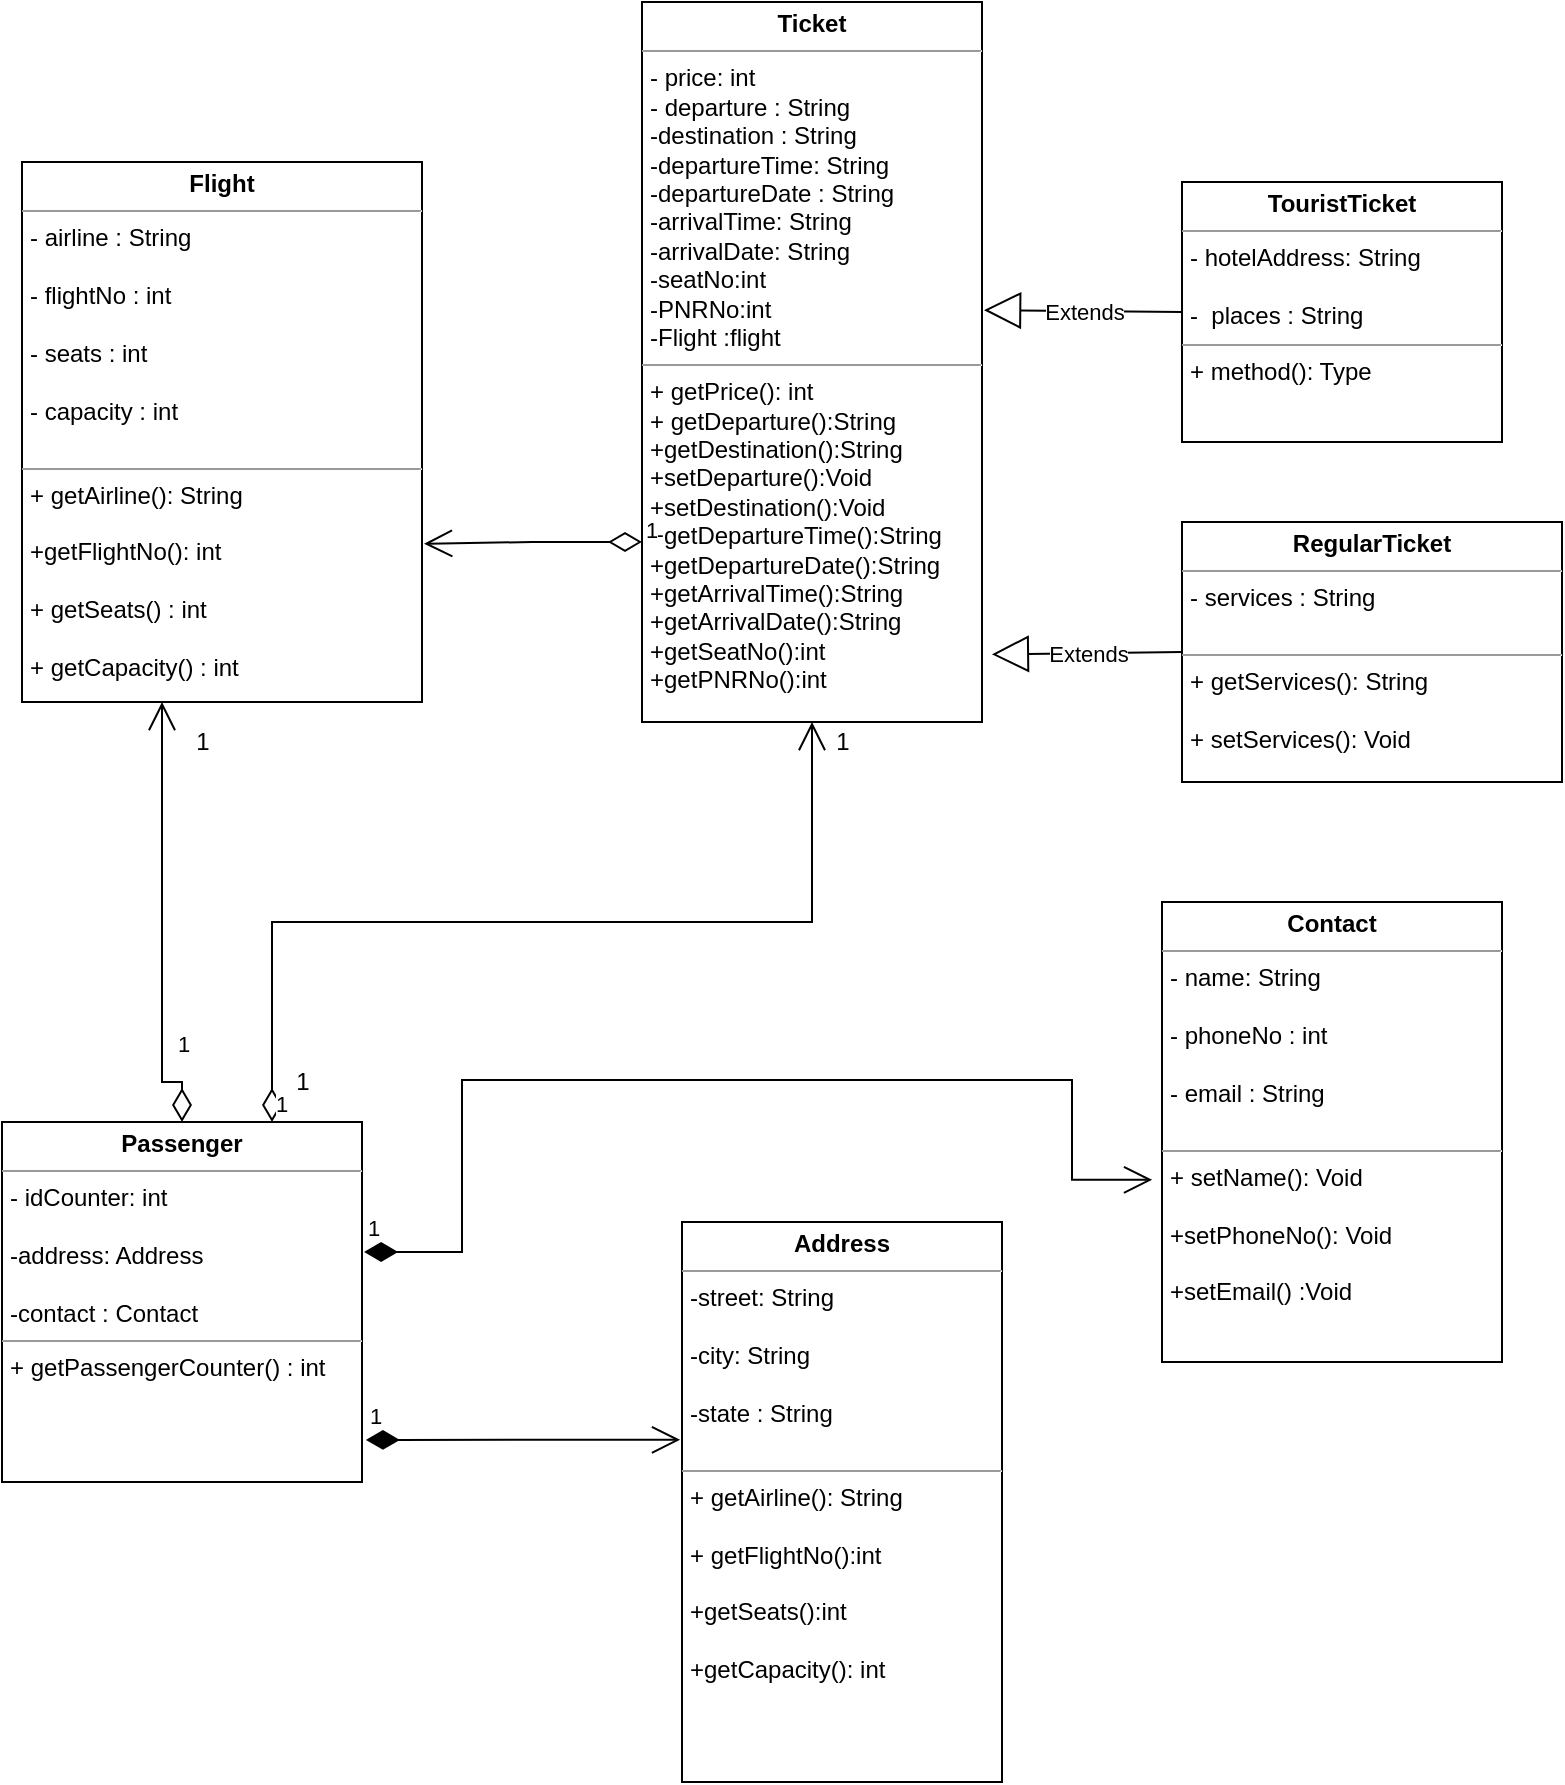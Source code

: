 <mxfile version="15.5.8" type="device"><diagram id="ufTEzxi_c-NdfUzj6IbP" name="Page-1"><mxGraphModel dx="868" dy="1525" grid="1" gridSize="10" guides="1" tooltips="1" connect="1" arrows="1" fold="1" page="1" pageScale="1" pageWidth="850" pageHeight="1100" math="0" shadow="0"><root><mxCell id="0"/><mxCell id="1" parent="0"/><mxCell id="2RXXDdWSkXzGqFy8_KiP-1" value="&lt;p style=&quot;margin: 0px ; margin-top: 4px ; text-align: center&quot;&gt;&lt;b&gt;Flight&lt;/b&gt;&lt;/p&gt;&lt;hr size=&quot;1&quot;&gt;&lt;p style=&quot;margin: 0px ; margin-left: 4px&quot;&gt;- airline : String&lt;/p&gt;&lt;p style=&quot;margin: 0px ; margin-left: 4px&quot;&gt;&lt;br&gt;&lt;/p&gt;&lt;p style=&quot;margin: 0px ; margin-left: 4px&quot;&gt;&lt;span&gt;- flightNo : int&amp;nbsp;&lt;/span&gt;&lt;/p&gt;&lt;p style=&quot;margin: 0px ; margin-left: 4px&quot;&gt;&lt;span&gt;&lt;br&gt;&lt;/span&gt;&lt;/p&gt;&lt;p style=&quot;margin: 0px ; margin-left: 4px&quot;&gt;&lt;span&gt;- seats : int&lt;/span&gt;&lt;/p&gt;&lt;p style=&quot;margin: 0px ; margin-left: 4px&quot;&gt;&lt;span&gt;&lt;br&gt;&lt;/span&gt;&lt;/p&gt;&lt;p style=&quot;margin: 0px ; margin-left: 4px&quot;&gt;&lt;span&gt;- capacity : int&lt;/span&gt;&lt;/p&gt;&lt;p style=&quot;margin: 0px ; margin-left: 4px&quot;&gt;&lt;span&gt;&lt;br&gt;&lt;/span&gt;&lt;/p&gt;&lt;hr size=&quot;1&quot;&gt;&lt;p style=&quot;margin: 0px ; margin-left: 4px&quot;&gt;+ getAirline(): String&lt;/p&gt;&lt;p style=&quot;margin: 0px ; margin-left: 4px&quot;&gt;&lt;br&gt;&lt;/p&gt;&lt;p style=&quot;margin: 0px ; margin-left: 4px&quot;&gt;+getFlightNo(): int&lt;/p&gt;&lt;p style=&quot;margin: 0px ; margin-left: 4px&quot;&gt;&lt;br&gt;&lt;/p&gt;&lt;p style=&quot;margin: 0px ; margin-left: 4px&quot;&gt;+ getSeats() : int&lt;/p&gt;&lt;p style=&quot;margin: 0px ; margin-left: 4px&quot;&gt;&lt;br&gt;&lt;/p&gt;&lt;p style=&quot;margin: 0px ; margin-left: 4px&quot;&gt;+ getCapacity() : int&lt;/p&gt;" style="verticalAlign=top;align=left;overflow=fill;fontSize=12;fontFamily=Helvetica;html=1;" parent="1" vertex="1"><mxGeometry x="30" y="-50" width="200" height="270" as="geometry"/></mxCell><mxCell id="2RXXDdWSkXzGqFy8_KiP-2" value="&lt;p style=&quot;margin: 0px ; margin-top: 4px ; text-align: center&quot;&gt;&lt;b&gt;Ticket&lt;/b&gt;&lt;/p&gt;&lt;hr size=&quot;1&quot;&gt;&lt;p style=&quot;margin: 0px ; margin-left: 4px&quot;&gt;- price: int&lt;/p&gt;&lt;p style=&quot;margin: 0px ; margin-left: 4px&quot;&gt;- departure : String&lt;/p&gt;&lt;p style=&quot;margin: 0px ; margin-left: 4px&quot;&gt;-destination : String&lt;/p&gt;&lt;p style=&quot;margin: 0px ; margin-left: 4px&quot;&gt;-departureTime: String&lt;/p&gt;&lt;p style=&quot;margin: 0px ; margin-left: 4px&quot;&gt;-departureDate : String&lt;/p&gt;&lt;p style=&quot;margin: 0px ; margin-left: 4px&quot;&gt;-arrivalTime: String&lt;/p&gt;&lt;p style=&quot;margin: 0px ; margin-left: 4px&quot;&gt;-arrivalDate: String&lt;/p&gt;&lt;p style=&quot;margin: 0px ; margin-left: 4px&quot;&gt;-seatNo:int&lt;/p&gt;&lt;p style=&quot;margin: 0px ; margin-left: 4px&quot;&gt;-PNRNo:int&lt;/p&gt;&lt;p style=&quot;margin: 0px ; margin-left: 4px&quot;&gt;-Flight :flight&lt;/p&gt;&lt;hr size=&quot;1&quot;&gt;&lt;p style=&quot;margin: 0px ; margin-left: 4px&quot;&gt;+ getPrice(): int&lt;/p&gt;&lt;p style=&quot;margin: 0px ; margin-left: 4px&quot;&gt;+ getDeparture():String&lt;br&gt;+getDestination():String&lt;br&gt;+setDeparture():Void&lt;br&gt;+setDestination():Void&lt;br&gt;+getDepartureTime():String&lt;br&gt;+getDepartureDate():String&lt;br&gt;+getArrivalTime():String&lt;br&gt;+getArrivalDate():String&lt;br&gt;+getSeatNo():int&lt;br&gt;+getPNRNo():int&lt;/p&gt;" style="verticalAlign=top;align=left;overflow=fill;fontSize=12;fontFamily=Helvetica;html=1;" parent="1" vertex="1"><mxGeometry x="340" y="-130" width="170" height="360" as="geometry"/></mxCell><mxCell id="2RXXDdWSkXzGqFy8_KiP-3" value="&lt;p style=&quot;margin: 0px ; margin-top: 4px ; text-align: center&quot;&gt;&lt;b&gt;Contact&lt;/b&gt;&lt;/p&gt;&lt;hr size=&quot;1&quot;&gt;&lt;p style=&quot;margin: 0px ; margin-left: 4px&quot;&gt;- name: String&lt;/p&gt;&lt;p style=&quot;margin: 0px ; margin-left: 4px&quot;&gt;&lt;br&gt;&lt;/p&gt;&lt;p style=&quot;margin: 0px ; margin-left: 4px&quot;&gt;- phoneNo : int&lt;/p&gt;&lt;p style=&quot;margin: 0px ; margin-left: 4px&quot;&gt;&lt;br&gt;&lt;/p&gt;&lt;p style=&quot;margin: 0px ; margin-left: 4px&quot;&gt;- email : String&lt;/p&gt;&lt;p style=&quot;margin: 0px ; margin-left: 4px&quot;&gt;&lt;br&gt;&lt;/p&gt;&lt;hr size=&quot;1&quot;&gt;&lt;p style=&quot;margin: 0px ; margin-left: 4px&quot;&gt;+ setName(): Void&lt;/p&gt;&lt;p style=&quot;margin: 0px ; margin-left: 4px&quot;&gt;&lt;br&gt;&lt;/p&gt;&lt;p style=&quot;margin: 0px ; margin-left: 4px&quot;&gt;+setPhoneNo(): Void&lt;/p&gt;&lt;p style=&quot;margin: 0px ; margin-left: 4px&quot;&gt;&lt;br&gt;&lt;/p&gt;&lt;p style=&quot;margin: 0px ; margin-left: 4px&quot;&gt;+setEmail() :Void&lt;/p&gt;" style="verticalAlign=top;align=left;overflow=fill;fontSize=12;fontFamily=Helvetica;html=1;" parent="1" vertex="1"><mxGeometry x="600" y="320" width="170" height="230" as="geometry"/></mxCell><mxCell id="2RXXDdWSkXzGqFy8_KiP-4" value="&lt;p style=&quot;margin: 0px ; margin-top: 4px ; text-align: center&quot;&gt;&lt;b&gt;Address&lt;/b&gt;&lt;/p&gt;&lt;hr size=&quot;1&quot;&gt;&lt;p style=&quot;margin: 0px ; margin-left: 4px&quot;&gt;-street: String&lt;/p&gt;&lt;p style=&quot;margin: 0px ; margin-left: 4px&quot;&gt;&lt;br&gt;&lt;/p&gt;&lt;p style=&quot;margin: 0px ; margin-left: 4px&quot;&gt;-city: String&lt;/p&gt;&lt;p style=&quot;margin: 0px ; margin-left: 4px&quot;&gt;&lt;br&gt;&lt;/p&gt;&lt;p style=&quot;margin: 0px ; margin-left: 4px&quot;&gt;-state : String&lt;/p&gt;&lt;p style=&quot;margin: 0px ; margin-left: 4px&quot;&gt;&lt;br&gt;&lt;/p&gt;&lt;hr size=&quot;1&quot;&gt;&lt;p style=&quot;margin: 0px ; margin-left: 4px&quot;&gt;+ getAirline(): String&lt;/p&gt;&lt;p style=&quot;margin: 0px ; margin-left: 4px&quot;&gt;&lt;br&gt;&lt;/p&gt;&lt;p style=&quot;margin: 0px ; margin-left: 4px&quot;&gt;+ getFlightNo():int&lt;/p&gt;&lt;p style=&quot;margin: 0px ; margin-left: 4px&quot;&gt;&lt;br&gt;&lt;/p&gt;&lt;p style=&quot;margin: 0px ; margin-left: 4px&quot;&gt;+getSeats():int&lt;/p&gt;&lt;p style=&quot;margin: 0px ; margin-left: 4px&quot;&gt;&lt;br&gt;&lt;/p&gt;&lt;p style=&quot;margin: 0px ; margin-left: 4px&quot;&gt;+getCapacity(): int&lt;/p&gt;&lt;p style=&quot;margin: 0px ; margin-left: 4px&quot;&gt;&lt;br&gt;&lt;/p&gt;&lt;p style=&quot;margin: 0px ; margin-left: 4px&quot;&gt;&lt;br&gt;&lt;/p&gt;&lt;p style=&quot;margin: 0px ; margin-left: 4px&quot;&gt;&lt;br&gt;&lt;/p&gt;&lt;p style=&quot;margin: 0px ; margin-left: 4px&quot;&gt;&lt;br&gt;&lt;/p&gt;" style="verticalAlign=top;align=left;overflow=fill;fontSize=12;fontFamily=Helvetica;html=1;" parent="1" vertex="1"><mxGeometry x="360" y="480" width="160" height="280" as="geometry"/></mxCell><mxCell id="2RXXDdWSkXzGqFy8_KiP-5" value="&lt;p style=&quot;margin: 0px ; margin-top: 4px ; text-align: center&quot;&gt;&lt;b&gt;Passenger&lt;/b&gt;&lt;/p&gt;&lt;hr size=&quot;1&quot;&gt;&lt;p style=&quot;margin: 0px ; margin-left: 4px&quot;&gt;- idCounter: int&lt;/p&gt;&lt;p style=&quot;margin: 0px ; margin-left: 4px&quot;&gt;&lt;br&gt;&lt;/p&gt;&lt;p style=&quot;margin: 0px ; margin-left: 4px&quot;&gt;-address: Address&lt;/p&gt;&lt;p style=&quot;margin: 0px ; margin-left: 4px&quot;&gt;&lt;br&gt;&lt;/p&gt;&lt;p style=&quot;margin: 0px ; margin-left: 4px&quot;&gt;-contact : Contact&lt;/p&gt;&lt;hr size=&quot;1&quot;&gt;&lt;p style=&quot;margin: 0px ; margin-left: 4px&quot;&gt;+ getPassengerCounter() : int&lt;/p&gt;" style="verticalAlign=top;align=left;overflow=fill;fontSize=12;fontFamily=Helvetica;html=1;" parent="1" vertex="1"><mxGeometry x="20" y="430" width="180" height="180" as="geometry"/></mxCell><mxCell id="2RXXDdWSkXzGqFy8_KiP-6" value="&lt;p style=&quot;margin: 0px ; margin-top: 4px ; text-align: center&quot;&gt;&lt;span style=&quot;font-weight: 700&quot;&gt;RegularTicket&lt;/span&gt;&lt;br&gt;&lt;/p&gt;&lt;hr size=&quot;1&quot;&gt;&lt;p style=&quot;margin: 0px ; margin-left: 4px&quot;&gt;- services : String&lt;/p&gt;&lt;div style=&quot;padding: 0px ; margin: 0px&quot;&gt;&amp;nbsp;&lt;/div&gt;&lt;hr size=&quot;1&quot;&gt;&lt;p style=&quot;margin: 0px ; margin-left: 4px&quot;&gt;+ getServices(): String&lt;/p&gt;&lt;p style=&quot;margin: 0px ; margin-left: 4px&quot;&gt;&lt;br&gt;&lt;/p&gt;&lt;p style=&quot;margin: 0px ; margin-left: 4px&quot;&gt;+ setServices(): Void&lt;/p&gt;" style="verticalAlign=top;align=left;overflow=fill;fontSize=12;fontFamily=Helvetica;html=1;" parent="1" vertex="1"><mxGeometry x="610" y="130" width="190" height="130" as="geometry"/></mxCell><mxCell id="2RXXDdWSkXzGqFy8_KiP-7" value="&lt;p style=&quot;margin: 0px ; margin-top: 4px ; text-align: center&quot;&gt;&lt;b&gt;TouristTicket&lt;/b&gt;&lt;/p&gt;&lt;hr size=&quot;1&quot;&gt;&lt;p style=&quot;margin: 0px ; margin-left: 4px&quot;&gt;- hotelAddress: String&lt;/p&gt;&lt;p style=&quot;margin: 0px ; margin-left: 4px&quot;&gt;&lt;br&gt;&lt;/p&gt;&lt;p style=&quot;margin: 0px ; margin-left: 4px&quot;&gt;-&amp;nbsp; places : String&lt;/p&gt;&lt;hr size=&quot;1&quot;&gt;&lt;p style=&quot;margin: 0px ; margin-left: 4px&quot;&gt;+ method(): Type&lt;/p&gt;" style="verticalAlign=top;align=left;overflow=fill;fontSize=12;fontFamily=Helvetica;html=1;" parent="1" vertex="1"><mxGeometry x="610" y="-40" width="160" height="130" as="geometry"/></mxCell><mxCell id="2RXXDdWSkXzGqFy8_KiP-8" value="1" style="endArrow=open;html=1;endSize=12;startArrow=diamondThin;startSize=14;startFill=1;edgeStyle=orthogonalEdgeStyle;align=left;verticalAlign=bottom;rounded=0;entryX=-0.029;entryY=0.604;entryDx=0;entryDy=0;entryPerimeter=0;exitX=1.006;exitY=0.361;exitDx=0;exitDy=0;exitPerimeter=0;" parent="1" source="2RXXDdWSkXzGqFy8_KiP-5" target="2RXXDdWSkXzGqFy8_KiP-3" edge="1"><mxGeometry x="-1" y="3" relative="1" as="geometry"><mxPoint x="210" y="474.5" as="sourcePoint"/><mxPoint x="370" y="474.5" as="targetPoint"/><Array as="points"><mxPoint x="250" y="495"/><mxPoint x="250" y="409"/><mxPoint x="555" y="409"/></Array></mxGeometry></mxCell><mxCell id="2RXXDdWSkXzGqFy8_KiP-9" value="1" style="endArrow=open;html=1;endSize=12;startArrow=diamondThin;startSize=14;startFill=1;edgeStyle=orthogonalEdgeStyle;align=left;verticalAlign=bottom;rounded=0;exitX=1.011;exitY=0.883;exitDx=0;exitDy=0;exitPerimeter=0;entryX=-0.006;entryY=0.389;entryDx=0;entryDy=0;entryPerimeter=0;" parent="1" source="2RXXDdWSkXzGqFy8_KiP-5" target="2RXXDdWSkXzGqFy8_KiP-4" edge="1"><mxGeometry x="-1" y="3" relative="1" as="geometry"><mxPoint x="90" y="610" as="sourcePoint"/><mxPoint x="250" y="610" as="targetPoint"/></mxGeometry></mxCell><mxCell id="2RXXDdWSkXzGqFy8_KiP-10" value="Extends" style="endArrow=block;endSize=16;endFill=0;html=1;rounded=0;exitX=0;exitY=0.5;exitDx=0;exitDy=0;entryX=1.006;entryY=0.428;entryDx=0;entryDy=0;entryPerimeter=0;" parent="1" source="2RXXDdWSkXzGqFy8_KiP-7" target="2RXXDdWSkXzGqFy8_KiP-2" edge="1"><mxGeometry width="160" relative="1" as="geometry"><mxPoint x="585" y="20" as="sourcePoint"/><mxPoint x="480" y="20" as="targetPoint"/></mxGeometry></mxCell><mxCell id="2RXXDdWSkXzGqFy8_KiP-11" value="Extends" style="endArrow=block;endSize=16;endFill=0;html=1;rounded=0;entryX=1.029;entryY=0.906;entryDx=0;entryDy=0;entryPerimeter=0;exitX=0;exitY=0.5;exitDx=0;exitDy=0;" parent="1" source="2RXXDdWSkXzGqFy8_KiP-6" target="2RXXDdWSkXzGqFy8_KiP-2" edge="1"><mxGeometry width="160" relative="1" as="geometry"><mxPoint x="595" y="204.5" as="sourcePoint"/><mxPoint x="435" y="204.5" as="targetPoint"/><Array as="points"/></mxGeometry></mxCell><mxCell id="2RXXDdWSkXzGqFy8_KiP-12" value="1" style="endArrow=open;html=1;endSize=12;startArrow=diamondThin;startSize=14;startFill=0;edgeStyle=orthogonalEdgeStyle;align=left;verticalAlign=bottom;rounded=0;exitX=0;exitY=0.75;exitDx=0;exitDy=0;entryX=1.005;entryY=0.707;entryDx=0;entryDy=0;entryPerimeter=0;" parent="1" source="2RXXDdWSkXzGqFy8_KiP-2" target="2RXXDdWSkXzGqFy8_KiP-1" edge="1"><mxGeometry x="-1" y="3" relative="1" as="geometry"><mxPoint x="390" y="170" as="sourcePoint"/><mxPoint x="240" y="150" as="targetPoint"/></mxGeometry></mxCell><mxCell id="2RXXDdWSkXzGqFy8_KiP-13" value="1" style="endArrow=open;html=1;endSize=12;startArrow=diamondThin;startSize=14;startFill=0;edgeStyle=orthogonalEdgeStyle;align=left;verticalAlign=bottom;rounded=0;exitX=0.5;exitY=0;exitDx=0;exitDy=0;" parent="1" source="2RXXDdWSkXzGqFy8_KiP-5" target="2RXXDdWSkXzGqFy8_KiP-1" edge="1"><mxGeometry x="-0.778" y="-10" relative="1" as="geometry"><mxPoint x="60" y="370" as="sourcePoint"/><mxPoint x="220" y="370" as="targetPoint"/><Array as="points"><mxPoint x="100" y="410"/></Array><mxPoint as="offset"/></mxGeometry></mxCell><mxCell id="2RXXDdWSkXzGqFy8_KiP-14" value="1" style="endArrow=open;html=1;endSize=12;startArrow=diamondThin;startSize=14;startFill=0;edgeStyle=orthogonalEdgeStyle;align=left;verticalAlign=bottom;rounded=0;entryX=0.5;entryY=1;entryDx=0;entryDy=0;exitX=0.75;exitY=0;exitDx=0;exitDy=0;" parent="1" source="2RXXDdWSkXzGqFy8_KiP-5" target="2RXXDdWSkXzGqFy8_KiP-2" edge="1"><mxGeometry x="-1" relative="1" as="geometry"><mxPoint x="150" y="340" as="sourcePoint"/><mxPoint x="440" y="290" as="targetPoint"/><mxPoint as="offset"/></mxGeometry></mxCell><mxCell id="2RXXDdWSkXzGqFy8_KiP-15" value="1" style="text;html=1;align=center;verticalAlign=middle;resizable=0;points=[];autosize=1;strokeColor=none;fillColor=none;" parent="1" vertex="1"><mxGeometry x="430" y="230" width="20" height="20" as="geometry"/></mxCell><mxCell id="2RXXDdWSkXzGqFy8_KiP-16" value="1" style="text;html=1;align=center;verticalAlign=middle;resizable=0;points=[];autosize=1;strokeColor=none;fillColor=none;" parent="1" vertex="1"><mxGeometry x="160" y="400" width="20" height="20" as="geometry"/></mxCell><mxCell id="2RXXDdWSkXzGqFy8_KiP-17" value="1" style="text;html=1;align=center;verticalAlign=middle;resizable=0;points=[];autosize=1;strokeColor=none;fillColor=none;" parent="1" vertex="1"><mxGeometry x="110" y="230" width="20" height="20" as="geometry"/></mxCell></root></mxGraphModel></diagram></mxfile>